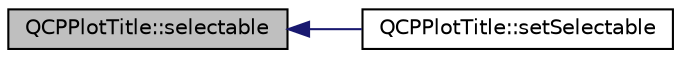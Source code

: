 digraph "QCPPlotTitle::selectable"
{
  edge [fontname="Helvetica",fontsize="10",labelfontname="Helvetica",labelfontsize="10"];
  node [fontname="Helvetica",fontsize="10",shape=record];
  rankdir="LR";
  Node54 [label="QCPPlotTitle::selectable",height=0.2,width=0.4,color="black", fillcolor="grey75", style="filled", fontcolor="black"];
  Node54 -> Node55 [dir="back",color="midnightblue",fontsize="10",style="solid",fontname="Helvetica"];
  Node55 [label="QCPPlotTitle::setSelectable",height=0.2,width=0.4,color="black", fillcolor="white", style="filled",URL="$da/de4/class_q_c_p_plot_title.html#a8866b07b9fa14877d4cefbf38406c5dd"];
}
